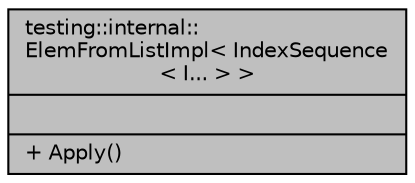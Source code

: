 digraph "testing::internal::ElemFromListImpl&lt; IndexSequence&lt; I... &gt; &gt;"
{
 // LATEX_PDF_SIZE
  bgcolor="transparent";
  edge [fontname="Helvetica",fontsize="10",labelfontname="Helvetica",labelfontsize="10"];
  node [fontname="Helvetica",fontsize="10",shape=record];
  Node1 [label="{testing::internal::\lElemFromListImpl\< IndexSequence\l\< I... \> \>\n||+ Apply()\l}",height=0.2,width=0.4,color="black", fillcolor="grey75", style="filled", fontcolor="black",tooltip=" "];
}
